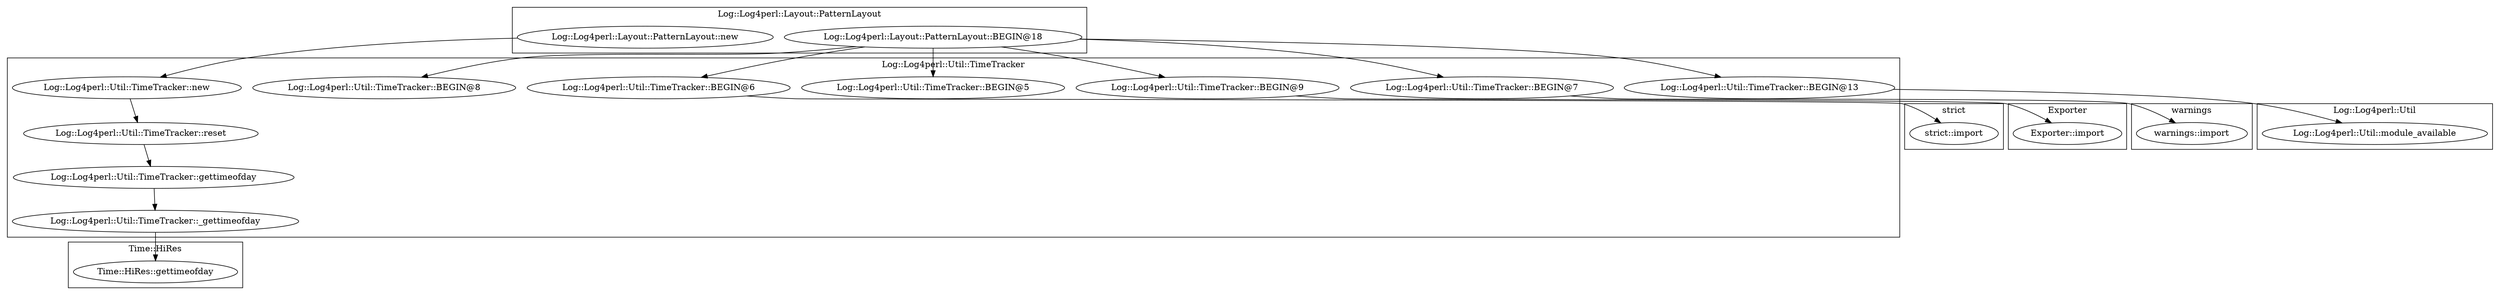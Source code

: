 digraph {
graph [overlap=false]
subgraph cluster_Log_Log4perl_Util_TimeTracker {
	label="Log::Log4perl::Util::TimeTracker";
	"Log::Log4perl::Util::TimeTracker::BEGIN@6";
	"Log::Log4perl::Util::TimeTracker::reset";
	"Log::Log4perl::Util::TimeTracker::new";
	"Log::Log4perl::Util::TimeTracker::BEGIN@9";
	"Log::Log4perl::Util::TimeTracker::BEGIN@5";
	"Log::Log4perl::Util::TimeTracker::gettimeofday";
	"Log::Log4perl::Util::TimeTracker::BEGIN@7";
	"Log::Log4perl::Util::TimeTracker::_gettimeofday";
	"Log::Log4perl::Util::TimeTracker::BEGIN@8";
	"Log::Log4perl::Util::TimeTracker::BEGIN@13";
}
subgraph cluster_Exporter {
	label="Exporter";
	"Exporter::import";
}
subgraph cluster_Time_HiRes {
	label="Time::HiRes";
	"Time::HiRes::gettimeofday";
}
subgraph cluster_warnings {
	label="warnings";
	"warnings::import";
}
subgraph cluster_Log_Log4perl_Util {
	label="Log::Log4perl::Util";
	"Log::Log4perl::Util::module_available";
}
subgraph cluster_Log_Log4perl_Layout_PatternLayout {
	label="Log::Log4perl::Layout::PatternLayout";
	"Log::Log4perl::Layout::PatternLayout::new";
	"Log::Log4perl::Layout::PatternLayout::BEGIN@18";
}
subgraph cluster_strict {
	label="strict";
	"strict::import";
}
"Log::Log4perl::Util::TimeTracker::BEGIN@13" -> "Log::Log4perl::Util::module_available";
"Log::Log4perl::Util::TimeTracker::BEGIN@9" -> "Exporter::import";
"Log::Log4perl::Util::TimeTracker::reset" -> "Log::Log4perl::Util::TimeTracker::gettimeofday";
"Log::Log4perl::Layout::PatternLayout::BEGIN@18" -> "Log::Log4perl::Util::TimeTracker::BEGIN@7";
"Log::Log4perl::Util::TimeTracker::gettimeofday" -> "Log::Log4perl::Util::TimeTracker::_gettimeofday";
"Log::Log4perl::Layout::PatternLayout::BEGIN@18" -> "Log::Log4perl::Util::TimeTracker::BEGIN@8";
"Log::Log4perl::Util::TimeTracker::new" -> "Log::Log4perl::Util::TimeTracker::reset";
"Log::Log4perl::Util::TimeTracker::BEGIN@7" -> "warnings::import";
"Log::Log4perl::Util::TimeTracker::BEGIN@6" -> "strict::import";
"Log::Log4perl::Layout::PatternLayout::BEGIN@18" -> "Log::Log4perl::Util::TimeTracker::BEGIN@5";
"Log::Log4perl::Layout::PatternLayout::BEGIN@18" -> "Log::Log4perl::Util::TimeTracker::BEGIN@9";
"Log::Log4perl::Layout::PatternLayout::BEGIN@18" -> "Log::Log4perl::Util::TimeTracker::BEGIN@6";
"Log::Log4perl::Util::TimeTracker::_gettimeofday" -> "Time::HiRes::gettimeofday";
"Log::Log4perl::Layout::PatternLayout::new" -> "Log::Log4perl::Util::TimeTracker::new";
"Log::Log4perl::Layout::PatternLayout::BEGIN@18" -> "Log::Log4perl::Util::TimeTracker::BEGIN@13";
}

